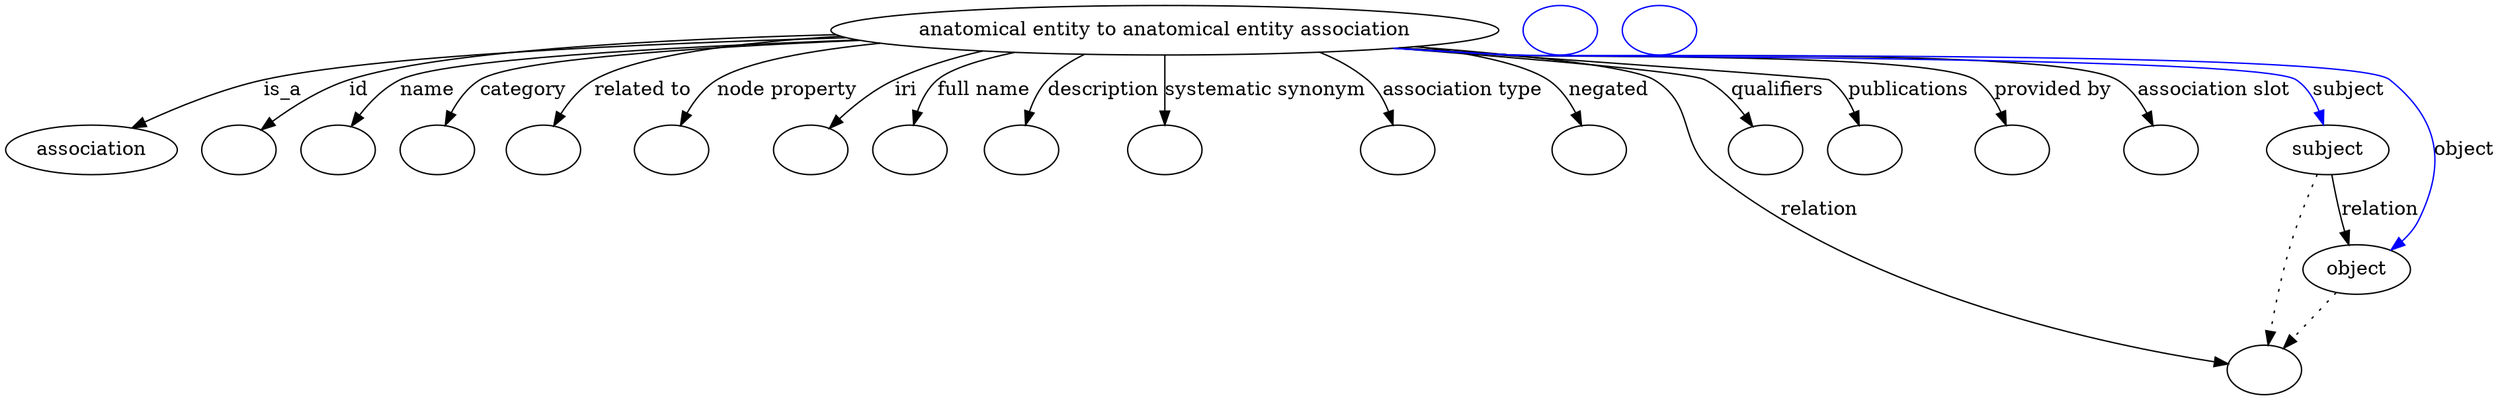 digraph {
	graph [bb="0,0,1522.6,281"];
	node [label="\N"];
	"anatomical entity to anatomical entity association"	 [height=0.5,
		label="anatomical entity to anatomical entity association",
		pos="730.4,263",
		width=5.1445];
	association	 [height=0.5,
		pos="49.402,177",
		width=1.3723];
	"anatomical entity to anatomical entity association" -> association	 [label=is_a,
		lp="189.68,220",
		pos="e,78.951,191.51 554.41,257.36 420.25,251.97 247.13,242.36 177.85,227 146.67,220.09 113.09,206.8 88.091,195.65"];
	id	 [color=black,
		height=0.5,
		label="",
		pos="143.4,177",
		width=0.75];
	"anatomical entity to anatomical entity association" -> id	 [color=black,
		label=id,
		lp="245.85,220",
		pos="e,162.66,190.03 553.88,257.54 437.72,252.51 296.9,243.28 239.51,227 215.1,220.07 189.72,206.56 171.18,195.33",
		style=solid];
	name	 [color=black,
		height=0.5,
		label="",
		pos="215.4,177",
		width=0.75];
	"anatomical entity to anatomical entity association" -> name	 [color=black,
		label=name,
		lp="294.56,220",
		pos="e,229.98,192.62 566.83,254.56 448.84,247.68 305.81,237.44 279.08,227 263.55,220.93 248.74,209.75 237.32,199.5",
		style=solid];
	category	 [color=black,
		height=0.5,
		label="",
		pos="287.4,177",
		width=0.75];
	"anatomical entity to anatomical entity association" -> category	 [color=black,
		label=category,
		lp="353.5,220",
		pos="e,296.73,193.97 567.99,254.3 466.33,247.84 350.66,238.22 329.21,227 318.46,221.38 309.38,211.7 302.46,202.34",
		style=solid];
	"related to"	 [color=black,
		height=0.5,
		label="",
		pos="359.4,177",
		width=0.75];
	"anatomical entity to anatomical entity association" -> "related to"	 [color=black,
		label="related to",
		lp="422.64,220",
		pos="e,367.34,194.35 580.43,252.43 499.36,245.73 412.46,236.54 395.93,227 386.29,221.44 378.48,212.2 372.59,203.17",
		style=solid];
	"node property"	 [color=black,
		height=0.5,
		label="",
		pos="432.4,177",
		width=0.75];
	"anatomical entity to anatomical entity association" -> "node property"	 [color=black,
		label="node property",
		lp="505.47,220",
		pos="e,439.76,194.7 577.59,252.78 530.53,247.37 485.92,239.2 466.26,227 457.27,221.42 450.1,212.47 444.72,203.67",
		style=solid];
	iri	 [color=black,
		height=0.5,
		label="",
		pos="504.4,177",
		width=0.75];
	"anatomical entity to anatomical entity association" -> iri	 [color=black,
		label=iri,
		lp="578.62,220",
		pos="e,520.38,191.84 633.21,247.59 612.46,242.48 591.06,235.77 571.96,227 556.23,219.78 540.57,208.52 528.29,198.5",
		style=solid];
	"full name"	 [color=black,
		height=0.5,
		label="",
		pos="576.4,177",
		width=0.75];
	"anatomical entity to anatomical entity association" -> "full name"	 [color=black,
		label="full name",
		lp="626.03,220",
		pos="e,580.5,195.08 649.74,246.74 627.75,241.04 607.64,234.24 599.14,227 592.26,221.13 587.35,212.75 583.9,204.51",
		style=solid];
	description	 [color=black,
		height=0.5,
		label="",
		pos="648.4,177",
		width=0.75];
	"anatomical entity to anatomical entity association" -> description	 [color=black,
		label=description,
		lp="695.51,220",
		pos="e,650.74,195.26 686.59,245.41 678.26,240.46 670.27,234.37 664.19,227 659.04,220.75 655.56,212.8 653.22,205.09",
		style=solid];
	"systematic synonym"	 [color=black,
		height=0.5,
		label="",
		pos="730.4,177",
		width=0.75];
	"anatomical entity to anatomical entity association" -> "systematic synonym"	 [color=black,
		label="systematic synonym",
		lp="787.37,220",
		pos="e,730.4,195.21 730.4,244.76 730.4,233.36 730.4,218.43 730.4,205.49",
		style=solid];
	"association type"	 [color=black,
		height=0.5,
		label="",
		pos="867.4,177",
		width=0.75];
	"anatomical entity to anatomical entity association" -> "association type"	 [color=black,
		label="association type",
		lp="901.31,220",
		pos="e,863.48,194.95 812.66,246.85 824.57,241.9 835.97,235.44 845.4,227 852.03,221.07 856.76,212.76 860.09,204.63",
		style=solid];
	negated	 [color=black,
		height=0.5,
		label="",
		pos="980.4,177",
		width=0.75];
	"anatomical entity to anatomical entity association" -> negated	 [color=black,
		label=negated,
		lp="986.17,220",
		pos="e,974.32,194.56 863.66,250.49 900.79,244.98 935.15,237.35 950.4,227 958.77,221.32 965.17,212.46 969.87,203.77",
		style=solid];
	relation	 [color=black,
		height=0.5,
		label="",
		pos="1380.4,18",
		width=0.75];
	"anatomical entity to anatomical entity association" -> relation	 [color=black,
		label=relation,
		lp="1121.8,134",
		pos="e,1354.8,23.967 866.04,250.72 931.72,243.85 999.26,235.08 1012.4,227 1043.5,207.88 1030.4,182.35 1058.4,159 1147.5,84.829 1281.6,\
43.104 1344.9,26.507",
		style=solid];
	qualifiers	 [color=black,
		height=0.5,
		label="",
		pos="1094.4,177",
		width=0.75];
	"anatomical entity to anatomical entity association" -> qualifiers	 [color=black,
		label=qualifiers,
		lp="1094.5,220",
		pos="e,1084.3,193.88 862.62,250.31 946.84,241.87 1041.7,231.52 1050.4,227 1061.4,221.27 1070.9,211.57 1078.2,202.24",
		style=solid];
	publications	 [color=black,
		height=0.5,
		label="",
		pos="1166.4,177",
		width=0.75];
	"anatomical entity to anatomical entity association" -> publications	 [color=black,
		label=publications,
		lp="1175.6,220",
		pos="e,1157,193.97 864.24,250.53 884.4,248.67 904.95,246.78 924.4,245 968.84,240.94 1084.8,247.64 1124.4,227 1135.2,221.38 1144.3,211.7 \
1151.2,202.34",
		style=solid];
	"provided by"	 [color=black,
		height=0.5,
		label="",
		pos="1238.4,177",
		width=0.75];
	"anatomical entity to anatomical entity association" -> "provided by"	 [color=black,
		label="provided by",
		lp="1260,220",
		pos="e,1234.3,194.86 861.58,250.28 882.58,248.41 904.08,246.58 924.4,245 956.48,242.51 1186.6,244.76 1213.4,227 1221.4,221.71 1226.9,\
213.05 1230.7,204.42",
		style=solid];
	"association slot"	 [color=black,
		height=0.5,
		label="",
		pos="1328.4,177",
		width=0.75];
	"anatomical entity to anatomical entity association" -> "association slot"	 [color=black,
		label="association slot",
		lp="1353.4,220",
		pos="e,1322.2,195.01 860.26,250.15 881.67,248.26 903.65,246.46 924.4,245 965.79,242.08 1261.6,248.05 1297.4,227 1306.3,221.77 1313,212.89 \
1317.8,204.05",
		style=solid];
	subject	 [height=0.5,
		pos="1421.4,177",
		width=0.97656];
	"anatomical entity to anatomical entity association" -> subject	 [color=blue,
		label=subject,
		lp="1431.2,220",
		pos="e,1418.7,195.35 859.2,250.05 880.95,248.15 903.31,246.38 924.4,245 950.81,243.28 1378.6,242.06 1400.4,227 1407.9,221.84 1412.7,213.48 \
1415.8,205.07",
		style=solid];
	object	 [height=0.5,
		pos="1440.4,91",
		width=0.88096];
	"anatomical entity to anatomical entity association" -> object	 [color=blue,
		label=object,
		lp="1505.5,177",
		pos="e,1460.7,104.82 858.93,250.01 880.76,248.11 903.22,246.34 924.4,245 953.86,243.14 1431.9,244.88 1455.4,227 1491.7,199.37 1496.4,\
168.89 1478.4,127 1476,121.44 1472.3,116.33 1468.1,111.82",
		style=solid];
	subject -> relation	 [pos="e,1383.6,35.918 1415.1,159.26 1410.4,145.63 1404,126.27 1399.4,109 1393.8,88.005 1388.9,63.934 1385.4,45.824",
		style=dotted];
	subject -> object	 [label=relation,
		lp="1452.8,134",
		pos="e,1436.4,108.92 1425.4,158.76 1428,147.17 1431.4,131.93 1434.3,118.84"];
	"anatomical entity to anatomical entity association subject"	 [color=blue,
		height=0.5,
		label="",
		pos="960.4,263",
		width=0.75];
	object -> relation	 [pos="e,1393.6,33.998 1426.8,74.435 1418.9,64.781 1408.7,52.443 1399.9,41.766",
		style=dotted];
	"anatomical entity to anatomical entity association object"	 [color=blue,
		height=0.5,
		label="",
		pos="1032.4,263",
		width=0.75];
}
